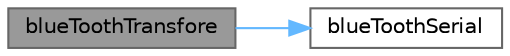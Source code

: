 digraph "blueToothTransfore"
{
 // LATEX_PDF_SIZE
  bgcolor="transparent";
  edge [fontname=Helvetica,fontsize=10,labelfontname=Helvetica,labelfontsize=10];
  node [fontname=Helvetica,fontsize=10,shape=box,height=0.2,width=0.4];
  rankdir="LR";
  Node1 [label="blueToothTransfore",height=0.2,width=0.4,color="gray40", fillcolor="grey60", style="filled", fontcolor="black",tooltip="This function packages the picht and roll and send it to the slave."];
  Node1 -> Node2 [color="steelblue1",style="solid"];
  Node2 [label="blueToothSerial",height=0.2,width=0.4,color="grey40", fillcolor="white", style="filled",URL="$master_8ino.html#aa708aaae7a8634cd4b103756845be406",tooltip=" "];
}
